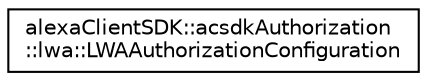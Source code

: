 digraph "Graphical Class Hierarchy"
{
  edge [fontname="Helvetica",fontsize="10",labelfontname="Helvetica",labelfontsize="10"];
  node [fontname="Helvetica",fontsize="10",shape=record];
  rankdir="LR";
  Node0 [label="alexaClientSDK::acsdkAuthorization\l::lwa::LWAAuthorizationConfiguration",height=0.2,width=0.4,color="black", fillcolor="white", style="filled",URL="$classalexa_client_s_d_k_1_1acsdk_authorization_1_1lwa_1_1_l_w_a_authorization_configuration.html"];
}
